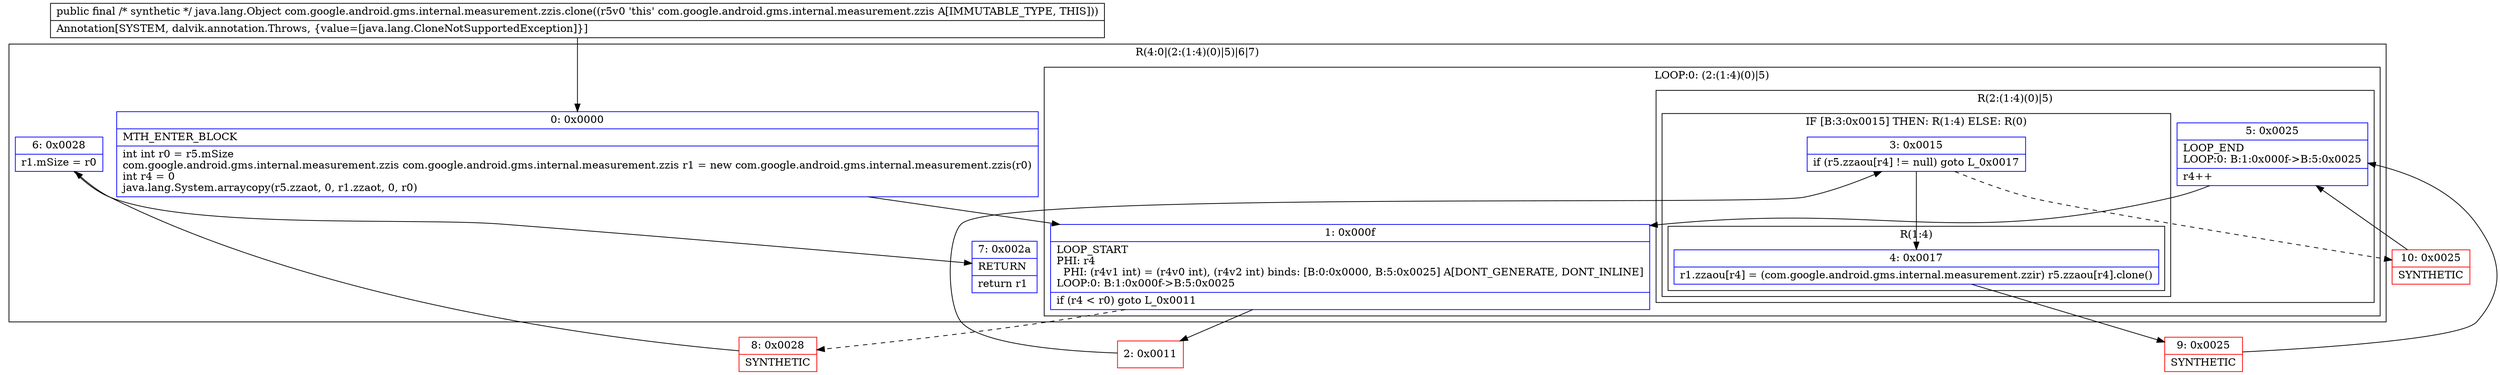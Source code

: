 digraph "CFG forcom.google.android.gms.internal.measurement.zzis.clone()Ljava\/lang\/Object;" {
subgraph cluster_Region_857215017 {
label = "R(4:0|(2:(1:4)(0)|5)|6|7)";
node [shape=record,color=blue];
Node_0 [shape=record,label="{0\:\ 0x0000|MTH_ENTER_BLOCK\l|int int r0 = r5.mSize\lcom.google.android.gms.internal.measurement.zzis com.google.android.gms.internal.measurement.zzis r1 = new com.google.android.gms.internal.measurement.zzis(r0)\lint r4 = 0\ljava.lang.System.arraycopy(r5.zzaot, 0, r1.zzaot, 0, r0)\l}"];
subgraph cluster_LoopRegion_1501059966 {
label = "LOOP:0: (2:(1:4)(0)|5)";
node [shape=record,color=blue];
Node_1 [shape=record,label="{1\:\ 0x000f|LOOP_START\lPHI: r4 \l  PHI: (r4v1 int) = (r4v0 int), (r4v2 int) binds: [B:0:0x0000, B:5:0x0025] A[DONT_GENERATE, DONT_INLINE]\lLOOP:0: B:1:0x000f\-\>B:5:0x0025\l|if (r4 \< r0) goto L_0x0011\l}"];
subgraph cluster_Region_506175661 {
label = "R(2:(1:4)(0)|5)";
node [shape=record,color=blue];
subgraph cluster_IfRegion_1833005593 {
label = "IF [B:3:0x0015] THEN: R(1:4) ELSE: R(0)";
node [shape=record,color=blue];
Node_3 [shape=record,label="{3\:\ 0x0015|if (r5.zzaou[r4] != null) goto L_0x0017\l}"];
subgraph cluster_Region_66912255 {
label = "R(1:4)";
node [shape=record,color=blue];
Node_4 [shape=record,label="{4\:\ 0x0017|r1.zzaou[r4] = (com.google.android.gms.internal.measurement.zzir) r5.zzaou[r4].clone()\l}"];
}
subgraph cluster_Region_475218494 {
label = "R(0)";
node [shape=record,color=blue];
}
}
Node_5 [shape=record,label="{5\:\ 0x0025|LOOP_END\lLOOP:0: B:1:0x000f\-\>B:5:0x0025\l|r4++\l}"];
}
}
Node_6 [shape=record,label="{6\:\ 0x0028|r1.mSize = r0\l}"];
Node_7 [shape=record,label="{7\:\ 0x002a|RETURN\l|return r1\l}"];
}
Node_2 [shape=record,color=red,label="{2\:\ 0x0011}"];
Node_8 [shape=record,color=red,label="{8\:\ 0x0028|SYNTHETIC\l}"];
Node_9 [shape=record,color=red,label="{9\:\ 0x0025|SYNTHETIC\l}"];
Node_10 [shape=record,color=red,label="{10\:\ 0x0025|SYNTHETIC\l}"];
MethodNode[shape=record,label="{public final \/* synthetic *\/ java.lang.Object com.google.android.gms.internal.measurement.zzis.clone((r5v0 'this' com.google.android.gms.internal.measurement.zzis A[IMMUTABLE_TYPE, THIS]))  | Annotation[SYSTEM, dalvik.annotation.Throws, \{value=[java.lang.CloneNotSupportedException]\}]\l}"];
MethodNode -> Node_0;
Node_0 -> Node_1;
Node_1 -> Node_2;
Node_1 -> Node_8[style=dashed];
Node_3 -> Node_4;
Node_3 -> Node_10[style=dashed];
Node_4 -> Node_9;
Node_5 -> Node_1;
Node_6 -> Node_7;
Node_2 -> Node_3;
Node_8 -> Node_6;
Node_9 -> Node_5;
Node_10 -> Node_5;
}


